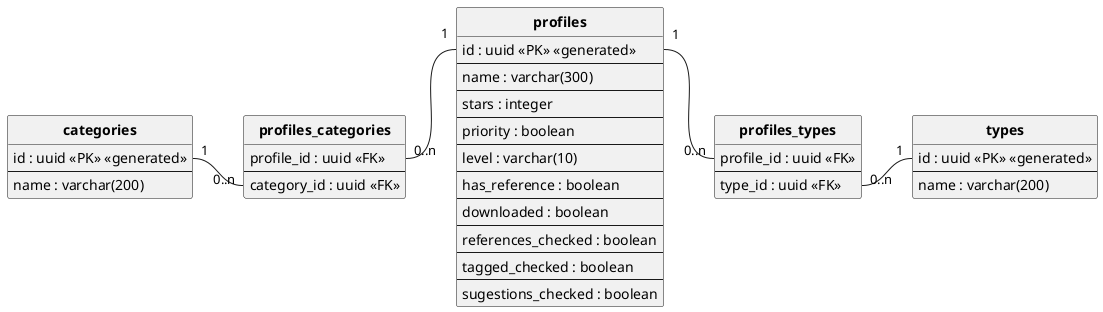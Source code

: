@startuml ""

' hide the spot
hide circle

' avoid problems with angled crows feet
'skinparam linetype ortho

entity "**profiles**" as profiles {
  id : uuid <<PK>> <<generated>>
  --
  name : varchar(300) 
  --
  stars : integer
  --
  priority : boolean
  --
  level : varchar(10)
  --
  has_reference : boolean
  --
  downloaded : boolean
  --
  references_checked : boolean
  --
  tagged_checked : boolean
  --
  sugestions_checked : boolean
}

entity "**categories**" as categories {
  id : uuid <<PK>> <<generated>>
  --
  name : varchar(200)
}

entity "**types**" as types {
  id : uuid <<PK>> <<generated>>
  --
  name : varchar(200)
}

entity "**profiles_categories**" as profiles_categories{
  profile_id : uuid <<FK>>
  --
  category_id : uuid <<FK>>
}

entity "**profiles_types**" as profiles_types {
  profile_id : uuid <<FK>>
  --
  type_id : uuid <<FK>>
}

categories::id "1" -right- "0..n" profiles_categories::category_id
profiles_categories::profile_id "0..n" -right- "1" profiles::id

profiles::id "1" -right- "0..n" profiles_types::profile_id
profiles_types::type_id "0..n" -right- "1" types::id


@enduml
